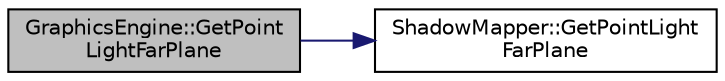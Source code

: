 digraph "GraphicsEngine::GetPointLightFarPlane"
{
 // LATEX_PDF_SIZE
  edge [fontname="Helvetica",fontsize="10",labelfontname="Helvetica",labelfontsize="10"];
  node [fontname="Helvetica",fontsize="10",shape=record];
  rankdir="LR";
  Node335 [label="GraphicsEngine::GetPoint\lLightFarPlane",height=0.2,width=0.4,color="black", fillcolor="grey75", style="filled", fontcolor="black",tooltip=" "];
  Node335 -> Node336 [color="midnightblue",fontsize="10",style="solid",fontname="Helvetica"];
  Node336 [label="ShadowMapper::GetPointLight\lFarPlane",height=0.2,width=0.4,color="black", fillcolor="white", style="filled",URL="$class_shadow_mapper.html#a02f0619e7c7a52d491c6e63ae2d0aa29",tooltip=" "];
}
